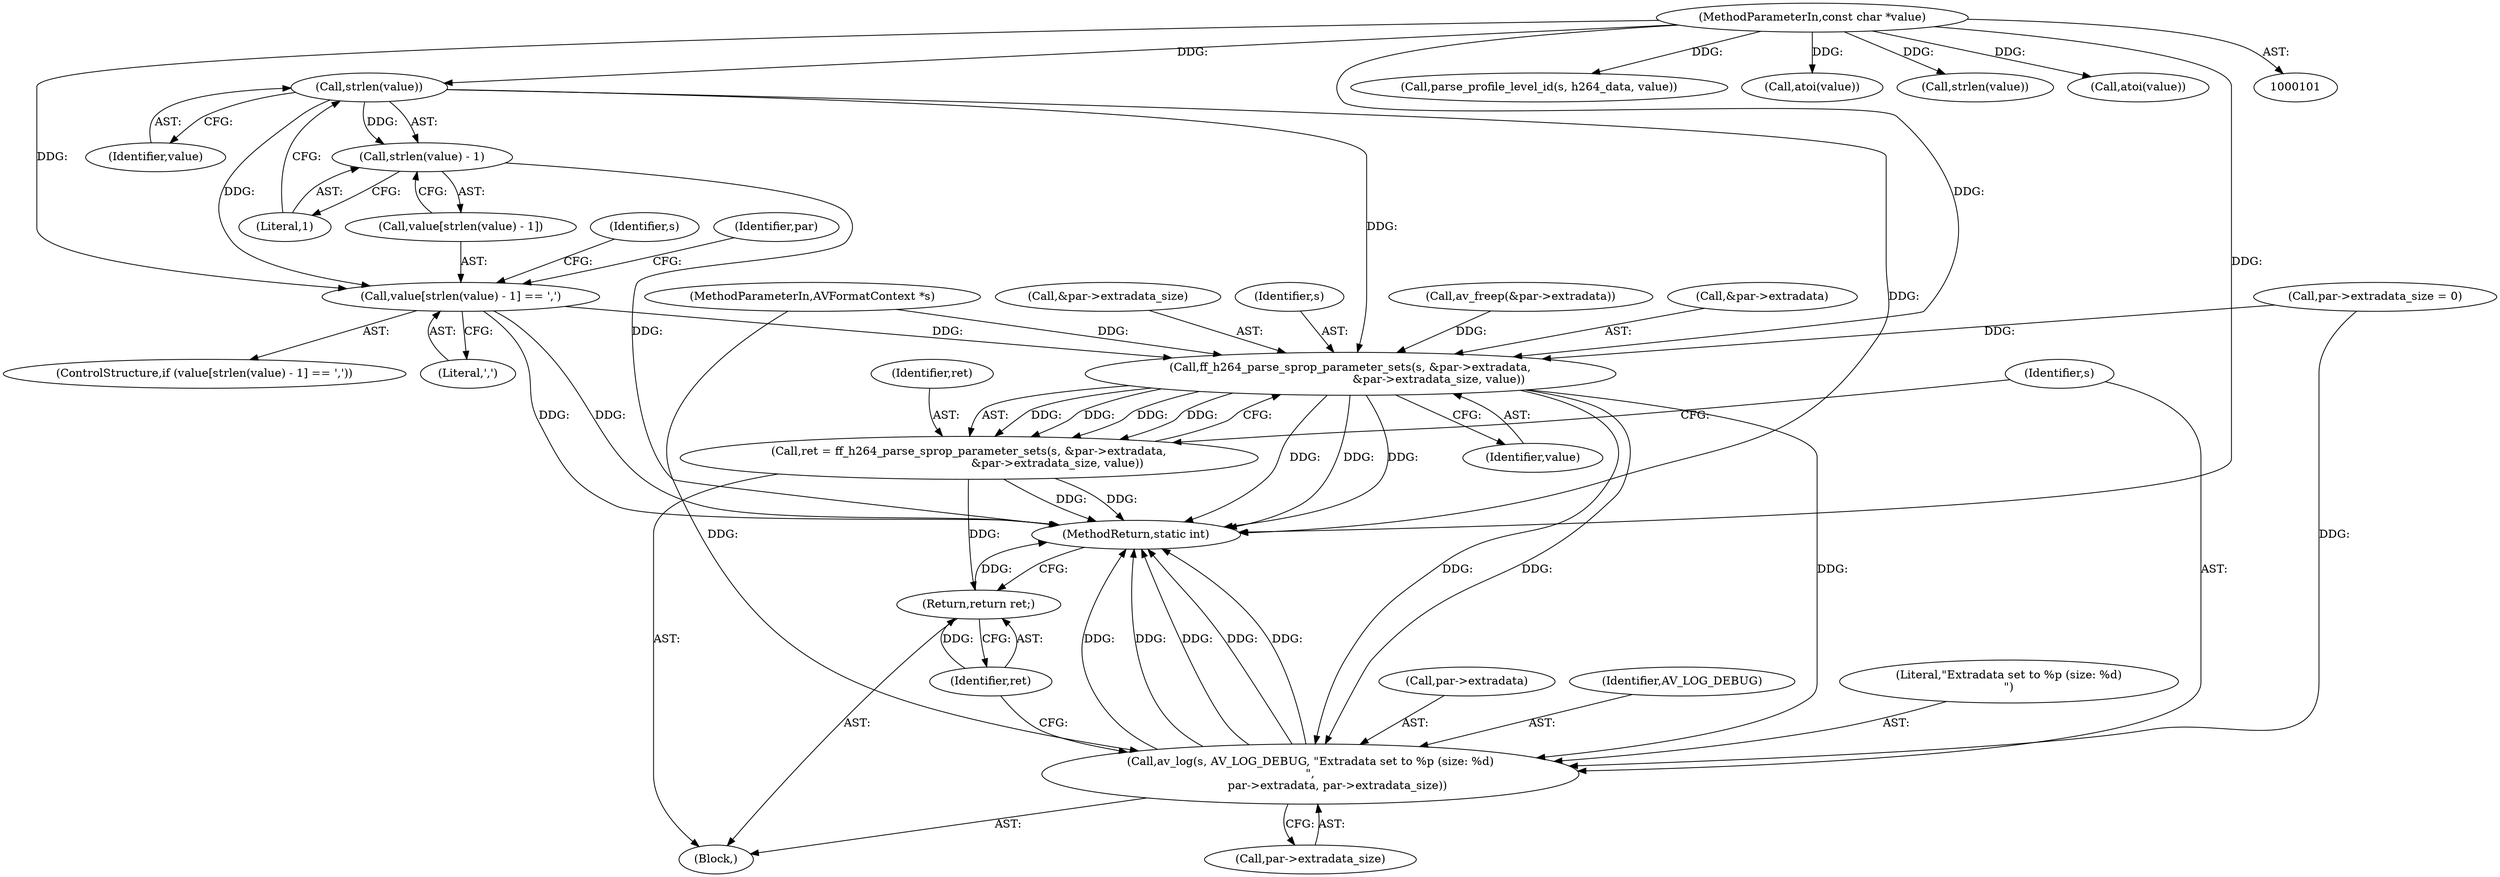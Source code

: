 digraph "0_FFmpeg_c42a1388a6d1bfd8001bf6a4241d8ca27e49326d@API" {
"1000171" [label="(Call,strlen(value))"];
"1000106" [label="(MethodParameterIn,const char *value)"];
"1000167" [label="(Call,value[strlen(value) - 1] == ',')"];
"1000194" [label="(Call,ff_h264_parse_sprop_parameter_sets(s, &par->extradata,\n                                                 &par->extradata_size, value))"];
"1000192" [label="(Call,ret = ff_h264_parse_sprop_parameter_sets(s, &par->extradata,\n                                                 &par->extradata_size, value))"];
"1000215" [label="(Return,return ret;)"];
"1000205" [label="(Call,av_log(s, AV_LOG_DEBUG, \"Extradata set to %p (size: %d)\n\",\n               par->extradata, par->extradata_size))"];
"1000170" [label="(Call,strlen(value) - 1)"];
"1000177" [label="(Identifier,s)"];
"1000154" [label="(Call,parse_profile_level_id(s, h264_data, value))"];
"1000172" [label="(Identifier,value)"];
"1000167" [label="(Call,value[strlen(value) - 1] == ',')"];
"1000170" [label="(Call,strlen(value) - 1)"];
"1000102" [label="(MethodParameterIn,AVFormatContext *s)"];
"1000216" [label="(Identifier,ret)"];
"1000192" [label="(Call,ret = ff_h264_parse_sprop_parameter_sets(s, &par->extradata,\n                                                 &par->extradata_size, value))"];
"1000187" [label="(Call,av_freep(&par->extradata))"];
"1000215" [label="(Return,return ret;)"];
"1000171" [label="(Call,strlen(value))"];
"1000130" [label="(Call,atoi(value))"];
"1000174" [label="(Literal,',')"];
"1000151" [label="(Call,strlen(value))"];
"1000212" [label="(Call,par->extradata_size)"];
"1000204" [label="(Identifier,value)"];
"1000168" [label="(Call,value[strlen(value) - 1])"];
"1000124" [label="(Call,atoi(value))"];
"1000164" [label="(Block,)"];
"1000196" [label="(Call,&par->extradata)"];
"1000173" [label="(Literal,1)"];
"1000166" [label="(ControlStructure,if (value[strlen(value) - 1] == ','))"];
"1000182" [label="(Call,par->extradata_size = 0)"];
"1000219" [label="(MethodReturn,static int)"];
"1000200" [label="(Call,&par->extradata_size)"];
"1000209" [label="(Call,par->extradata)"];
"1000207" [label="(Identifier,AV_LOG_DEBUG)"];
"1000195" [label="(Identifier,s)"];
"1000206" [label="(Identifier,s)"];
"1000205" [label="(Call,av_log(s, AV_LOG_DEBUG, \"Extradata set to %p (size: %d)\n\",\n               par->extradata, par->extradata_size))"];
"1000208" [label="(Literal,\"Extradata set to %p (size: %d)\n\")"];
"1000194" [label="(Call,ff_h264_parse_sprop_parameter_sets(s, &par->extradata,\n                                                 &par->extradata_size, value))"];
"1000193" [label="(Identifier,ret)"];
"1000106" [label="(MethodParameterIn,const char *value)"];
"1000184" [label="(Identifier,par)"];
"1000171" -> "1000170"  [label="AST: "];
"1000171" -> "1000172"  [label="CFG: "];
"1000172" -> "1000171"  [label="AST: "];
"1000173" -> "1000171"  [label="CFG: "];
"1000171" -> "1000219"  [label="DDG: "];
"1000171" -> "1000167"  [label="DDG: "];
"1000171" -> "1000170"  [label="DDG: "];
"1000106" -> "1000171"  [label="DDG: "];
"1000171" -> "1000194"  [label="DDG: "];
"1000106" -> "1000101"  [label="AST: "];
"1000106" -> "1000219"  [label="DDG: "];
"1000106" -> "1000124"  [label="DDG: "];
"1000106" -> "1000130"  [label="DDG: "];
"1000106" -> "1000151"  [label="DDG: "];
"1000106" -> "1000154"  [label="DDG: "];
"1000106" -> "1000167"  [label="DDG: "];
"1000106" -> "1000194"  [label="DDG: "];
"1000167" -> "1000166"  [label="AST: "];
"1000167" -> "1000174"  [label="CFG: "];
"1000168" -> "1000167"  [label="AST: "];
"1000174" -> "1000167"  [label="AST: "];
"1000177" -> "1000167"  [label="CFG: "];
"1000184" -> "1000167"  [label="CFG: "];
"1000167" -> "1000219"  [label="DDG: "];
"1000167" -> "1000219"  [label="DDG: "];
"1000167" -> "1000194"  [label="DDG: "];
"1000194" -> "1000192"  [label="AST: "];
"1000194" -> "1000204"  [label="CFG: "];
"1000195" -> "1000194"  [label="AST: "];
"1000196" -> "1000194"  [label="AST: "];
"1000200" -> "1000194"  [label="AST: "];
"1000204" -> "1000194"  [label="AST: "];
"1000192" -> "1000194"  [label="CFG: "];
"1000194" -> "1000219"  [label="DDG: "];
"1000194" -> "1000219"  [label="DDG: "];
"1000194" -> "1000219"  [label="DDG: "];
"1000194" -> "1000192"  [label="DDG: "];
"1000194" -> "1000192"  [label="DDG: "];
"1000194" -> "1000192"  [label="DDG: "];
"1000194" -> "1000192"  [label="DDG: "];
"1000102" -> "1000194"  [label="DDG: "];
"1000187" -> "1000194"  [label="DDG: "];
"1000182" -> "1000194"  [label="DDG: "];
"1000194" -> "1000205"  [label="DDG: "];
"1000194" -> "1000205"  [label="DDG: "];
"1000194" -> "1000205"  [label="DDG: "];
"1000192" -> "1000164"  [label="AST: "];
"1000193" -> "1000192"  [label="AST: "];
"1000206" -> "1000192"  [label="CFG: "];
"1000192" -> "1000219"  [label="DDG: "];
"1000192" -> "1000219"  [label="DDG: "];
"1000192" -> "1000215"  [label="DDG: "];
"1000215" -> "1000164"  [label="AST: "];
"1000215" -> "1000216"  [label="CFG: "];
"1000216" -> "1000215"  [label="AST: "];
"1000219" -> "1000215"  [label="CFG: "];
"1000215" -> "1000219"  [label="DDG: "];
"1000216" -> "1000215"  [label="DDG: "];
"1000205" -> "1000164"  [label="AST: "];
"1000205" -> "1000212"  [label="CFG: "];
"1000206" -> "1000205"  [label="AST: "];
"1000207" -> "1000205"  [label="AST: "];
"1000208" -> "1000205"  [label="AST: "];
"1000209" -> "1000205"  [label="AST: "];
"1000212" -> "1000205"  [label="AST: "];
"1000216" -> "1000205"  [label="CFG: "];
"1000205" -> "1000219"  [label="DDG: "];
"1000205" -> "1000219"  [label="DDG: "];
"1000205" -> "1000219"  [label="DDG: "];
"1000205" -> "1000219"  [label="DDG: "];
"1000205" -> "1000219"  [label="DDG: "];
"1000102" -> "1000205"  [label="DDG: "];
"1000182" -> "1000205"  [label="DDG: "];
"1000170" -> "1000168"  [label="AST: "];
"1000170" -> "1000173"  [label="CFG: "];
"1000173" -> "1000170"  [label="AST: "];
"1000168" -> "1000170"  [label="CFG: "];
"1000170" -> "1000219"  [label="DDG: "];
}
